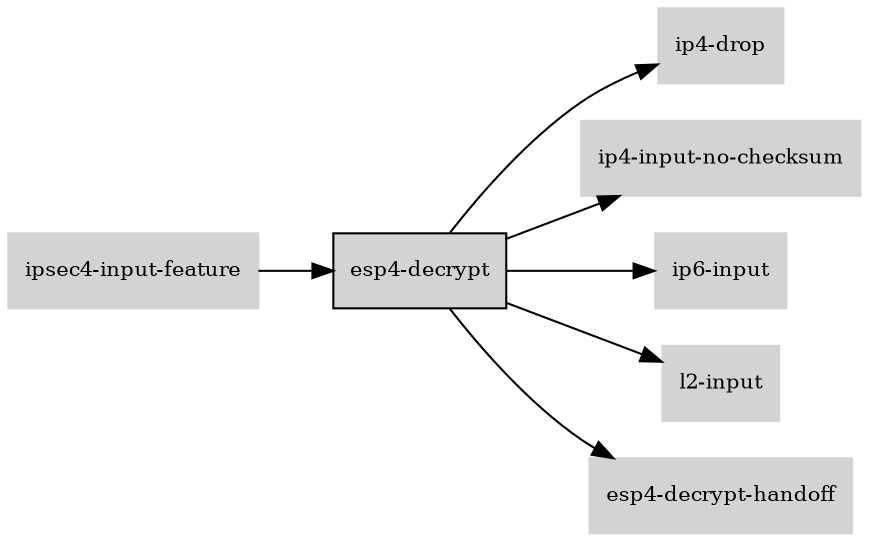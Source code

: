 digraph "esp4_decrypt_subgraph" {
  rankdir=LR;
  node [shape=box, style=filled, fontsize=10, color=lightgray, fontcolor=black, fillcolor=lightgray];
  "esp4-decrypt" [color=black, fontcolor=black, fillcolor=lightgray];
  edge [fontsize=8];
  "esp4-decrypt" -> "ip4-drop";
  "esp4-decrypt" -> "ip4-input-no-checksum";
  "esp4-decrypt" -> "ip6-input";
  "esp4-decrypt" -> "l2-input";
  "esp4-decrypt" -> "esp4-decrypt-handoff";
  "ipsec4-input-feature" -> "esp4-decrypt";
}
